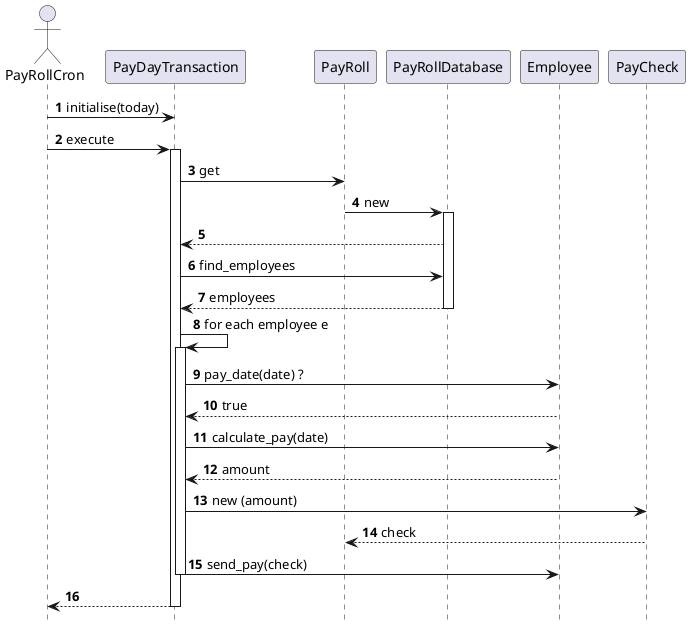 @startuml

'''''''''''''''''''''''''''''''''''''''''''''''''
' define diagram participants
'''''''''''''''''''''''''''''''''''''''''''''''''
actor PayRollCron
participant PayDayTransaction
participant PayRoll
participant PayRollDatabase
participant Employee
participant PayCheck

'''''''''''''''''''''''''''''''''''''''''''''''''
' formatting options
'''''''''''''''''''''''''''''''''''''''''''''''''
hide footbox

autonumber

skinparam sequence {
    ParticipantBorderColor black
    ParticipantBackgroundColor #A9DCDF
    ParticipantFontName Futura
    ParticipantFontSize 15

    ActorBackgroundColor #A9DCDF
    ActorBorderColor black

    ArrowFontName Futura
}

'''''''''''''''''''''''''''''''''''''''''''''''''
' describe sequence of events
'''''''''''''''''''''''''''''''''''''''''''''''''
PayRollCron->PayDayTransaction: initialise(today)

PayRollCron->PayDayTransaction: execute

activate PayDayTransaction

PayDayTransaction->PayRoll: get

PayRoll->PayRollDatabase: new

activate PayRollDatabase
PayRollDatabase-->PayDayTransaction

PayDayTransaction->PayRollDatabase: find_employees
PayRollDatabase-->PayDayTransaction: employees

deactivate PayRollDatabase

PayDayTransaction->PayDayTransaction: for each employee e
activate PayDayTransaction
PayDayTransaction->Employee: pay_date(date) ?
Employee-->PayDayTransaction: true
PayDayTransaction->Employee: calculate_pay(date)
Employee-->PayDayTransaction: amount
PayDayTransaction->PayCheck: new (amount)
PayCheck-->PayRoll: check

PayDayTransaction->Employee: send_pay(check)

deactivate PayDayTransaction

PayDayTransaction-->PayRollCron:

deactivate PayDayTransaction
@enduml